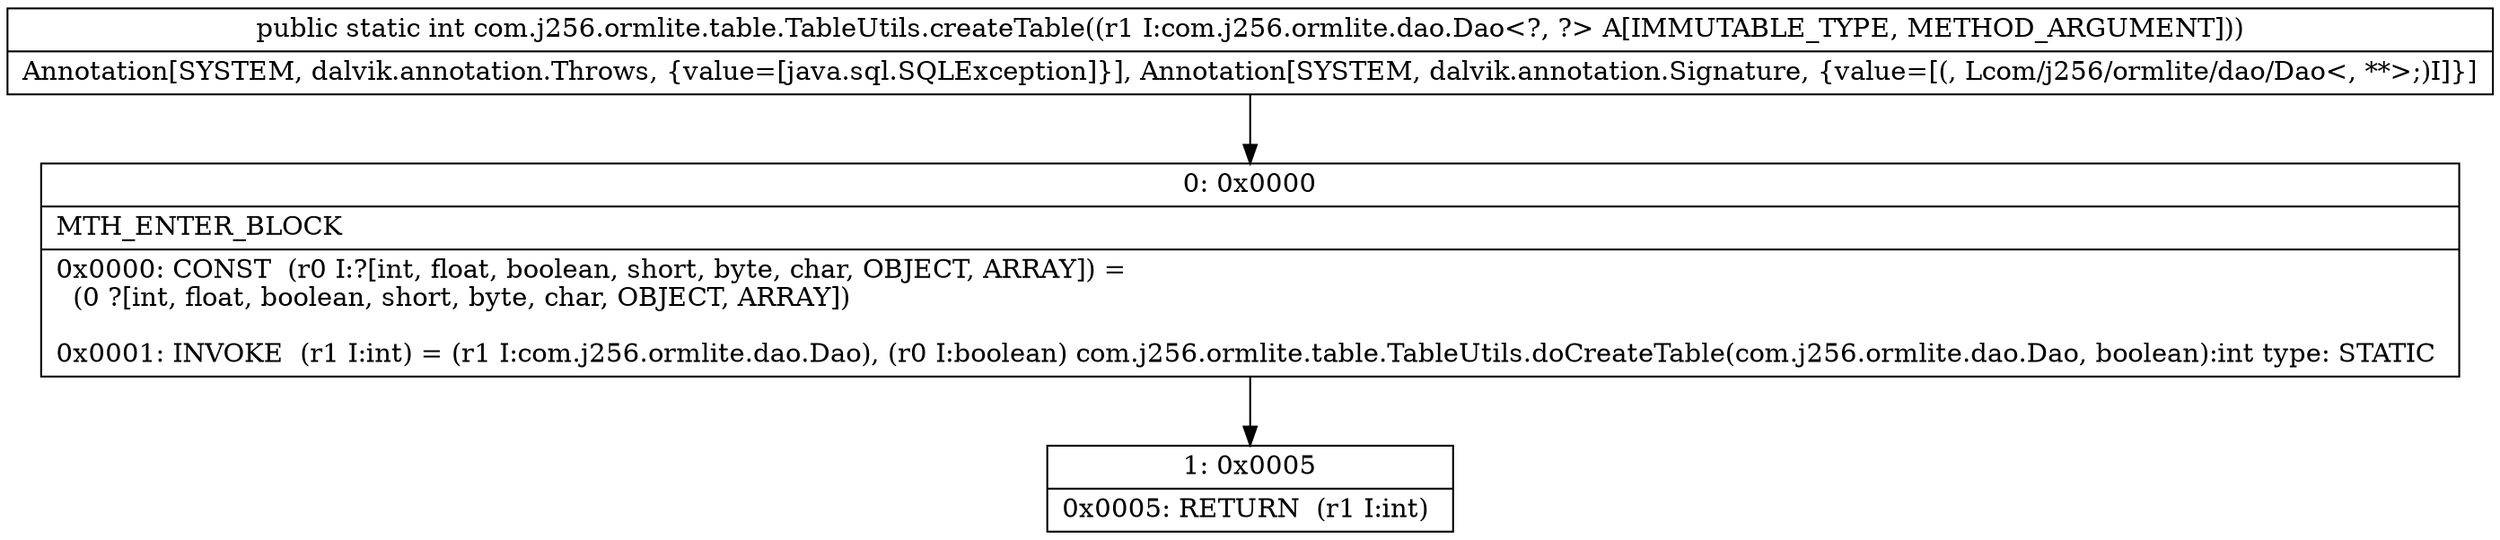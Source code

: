 digraph "CFG forcom.j256.ormlite.table.TableUtils.createTable(Lcom\/j256\/ormlite\/dao\/Dao;)I" {
Node_0 [shape=record,label="{0\:\ 0x0000|MTH_ENTER_BLOCK\l|0x0000: CONST  (r0 I:?[int, float, boolean, short, byte, char, OBJECT, ARRAY]) = \l  (0 ?[int, float, boolean, short, byte, char, OBJECT, ARRAY])\l \l0x0001: INVOKE  (r1 I:int) = (r1 I:com.j256.ormlite.dao.Dao), (r0 I:boolean) com.j256.ormlite.table.TableUtils.doCreateTable(com.j256.ormlite.dao.Dao, boolean):int type: STATIC \l}"];
Node_1 [shape=record,label="{1\:\ 0x0005|0x0005: RETURN  (r1 I:int) \l}"];
MethodNode[shape=record,label="{public static int com.j256.ormlite.table.TableUtils.createTable((r1 I:com.j256.ormlite.dao.Dao\<?, ?\> A[IMMUTABLE_TYPE, METHOD_ARGUMENT]))  | Annotation[SYSTEM, dalvik.annotation.Throws, \{value=[java.sql.SQLException]\}], Annotation[SYSTEM, dalvik.annotation.Signature, \{value=[(, Lcom\/j256\/ormlite\/dao\/Dao\<, **\>;)I]\}]\l}"];
MethodNode -> Node_0;
Node_0 -> Node_1;
}

